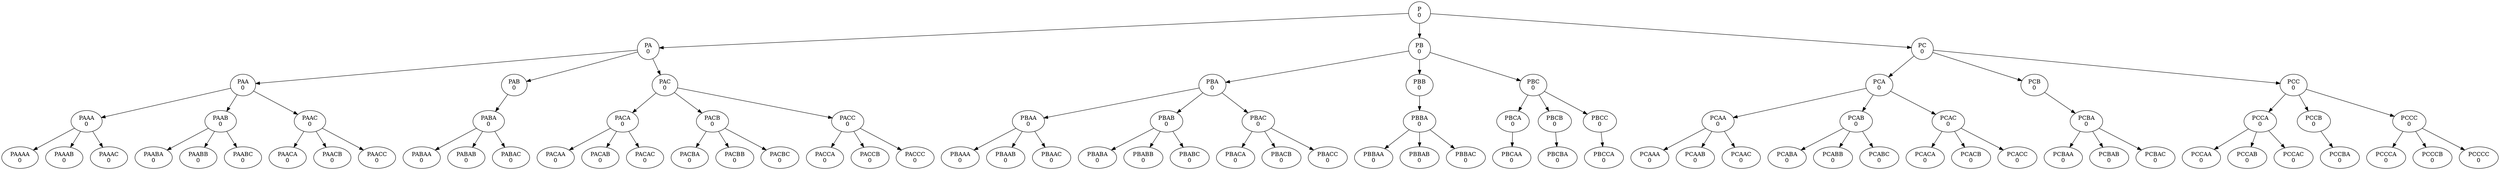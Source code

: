digraph mytree{
P [label="P\n0"]
P->PA
PA [label="PA\n0"]
PA->PAA
PAA [label="PAA\n0"]
PAA->PAAA
PAAA [label="PAAA\n0"]
PAAA->PAAAA
PAAAA [label="PAAAA\n0"]
PAAA->PAAAB
PAAAB [label="PAAAB\n0"]
PAAA->PAAAC
PAAAC [label="PAAAC\n0"]
PAA->PAAB
PAAB [label="PAAB\n0"]
PAAB->PAABA
PAABA [label="PAABA\n0"]
PAAB->PAABB
PAABB [label="PAABB\n0"]
PAAB->PAABC
PAABC [label="PAABC\n0"]
PAA->PAAC
PAAC [label="PAAC\n0"]
PAAC->PAACA
PAACA [label="PAACA\n0"]
PAAC->PAACB
PAACB [label="PAACB\n0"]
PAAC->PAACC
PAACC [label="PAACC\n0"]
PA->PAB
PAB [label="PAB\n0"]
PAB->PABA
PABA [label="PABA\n0"]
PABA->PABAA
PABAA [label="PABAA\n0"]
PABA->PABAB
PABAB [label="PABAB\n0"]
PABA->PABAC
PABAC [label="PABAC\n0"]
PA->PAC
PAC [label="PAC\n0"]
PAC->PACA
PACA [label="PACA\n0"]
PACA->PACAA
PACAA [label="PACAA\n0"]
PACA->PACAB
PACAB [label="PACAB\n0"]
PACA->PACAC
PACAC [label="PACAC\n0"]
PAC->PACB
PACB [label="PACB\n0"]
PACB->PACBA
PACBA [label="PACBA\n0"]
PACB->PACBB
PACBB [label="PACBB\n0"]
PACB->PACBC
PACBC [label="PACBC\n0"]
PAC->PACC
PACC [label="PACC\n0"]
PACC->PACCA
PACCA [label="PACCA\n0"]
PACC->PACCB
PACCB [label="PACCB\n0"]
PACC->PACCC
PACCC [label="PACCC\n0"]
P->PB
PB [label="PB\n0"]
PB->PBA
PBA [label="PBA\n0"]
PBA->PBAA
PBAA [label="PBAA\n0"]
PBAA->PBAAA
PBAAA [label="PBAAA\n0"]
PBAA->PBAAB
PBAAB [label="PBAAB\n0"]
PBAA->PBAAC
PBAAC [label="PBAAC\n0"]
PBA->PBAB
PBAB [label="PBAB\n0"]
PBAB->PBABA
PBABA [label="PBABA\n0"]
PBAB->PBABB
PBABB [label="PBABB\n0"]
PBAB->PBABC
PBABC [label="PBABC\n0"]
PBA->PBAC
PBAC [label="PBAC\n0"]
PBAC->PBACA
PBACA [label="PBACA\n0"]
PBAC->PBACB
PBACB [label="PBACB\n0"]
PBAC->PBACC
PBACC [label="PBACC\n0"]
PB->PBB
PBB [label="PBB\n0"]
PBB->PBBA
PBBA [label="PBBA\n0"]
PBBA->PBBAA
PBBAA [label="PBBAA\n0"]
PBBA->PBBAB
PBBAB [label="PBBAB\n0"]
PBBA->PBBAC
PBBAC [label="PBBAC\n0"]
PB->PBC
PBC [label="PBC\n0"]
PBC->PBCA
PBCA [label="PBCA\n0"]
PBCA->PBCAA
PBCAA [label="PBCAA\n0"]
PBC->PBCB
PBCB [label="PBCB\n0"]
PBCB->PBCBA
PBCBA [label="PBCBA\n0"]
PBC->PBCC
PBCC [label="PBCC\n0"]
PBCC->PBCCA
PBCCA [label="PBCCA\n0"]
P->PC
PC [label="PC\n0"]
PC->PCA
PCA [label="PCA\n0"]
PCA->PCAA
PCAA [label="PCAA\n0"]
PCAA->PCAAA
PCAAA [label="PCAAA\n0"]
PCAA->PCAAB
PCAAB [label="PCAAB\n0"]
PCAA->PCAAC
PCAAC [label="PCAAC\n0"]
PCA->PCAB
PCAB [label="PCAB\n0"]
PCAB->PCABA
PCABA [label="PCABA\n0"]
PCAB->PCABB
PCABB [label="PCABB\n0"]
PCAB->PCABC
PCABC [label="PCABC\n0"]
PCA->PCAC
PCAC [label="PCAC\n0"]
PCAC->PCACA
PCACA [label="PCACA\n0"]
PCAC->PCACB
PCACB [label="PCACB\n0"]
PCAC->PCACC
PCACC [label="PCACC\n0"]
PC->PCB
PCB [label="PCB\n0"]
PCB->PCBA
PCBA [label="PCBA\n0"]
PCBA->PCBAA
PCBAA [label="PCBAA\n0"]
PCBA->PCBAB
PCBAB [label="PCBAB\n0"]
PCBA->PCBAC
PCBAC [label="PCBAC\n0"]
PC->PCC
PCC [label="PCC\n0"]
PCC->PCCA
PCCA [label="PCCA\n0"]
PCCA->PCCAA
PCCAA [label="PCCAA\n0"]
PCCA->PCCAB
PCCAB [label="PCCAB\n0"]
PCCA->PCCAC
PCCAC [label="PCCAC\n0"]
PCC->PCCB
PCCB [label="PCCB\n0"]
PCCB->PCCBA
PCCBA [label="PCCBA\n0"]
PCC->PCCC
PCCC [label="PCCC\n0"]
PCCC->PCCCA
PCCCA [label="PCCCA\n0"]
PCCC->PCCCB
PCCCB [label="PCCCB\n0"]
PCCC->PCCCC
PCCCC [label="PCCCC\n0"]
}
